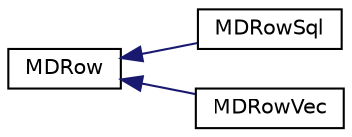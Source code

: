 digraph "Graphical Class Hierarchy"
{
  edge [fontname="Helvetica",fontsize="10",labelfontname="Helvetica",labelfontsize="10"];
  node [fontname="Helvetica",fontsize="10",shape=record];
  rankdir="LR";
  Node0 [label="MDRow",height=0.2,width=0.4,color="black", fillcolor="white", style="filled",URL="$classMDRow.html"];
  Node0 -> Node1 [dir="back",color="midnightblue",fontsize="10",style="solid",fontname="Helvetica"];
  Node1 [label="MDRowSql",height=0.2,width=0.4,color="black", fillcolor="white", style="filled",URL="$classMDRowSql.html"];
  Node0 -> Node2 [dir="back",color="midnightblue",fontsize="10",style="solid",fontname="Helvetica"];
  Node2 [label="MDRowVec",height=0.2,width=0.4,color="black", fillcolor="white", style="filled",URL="$classMDRowVec.html"];
}

